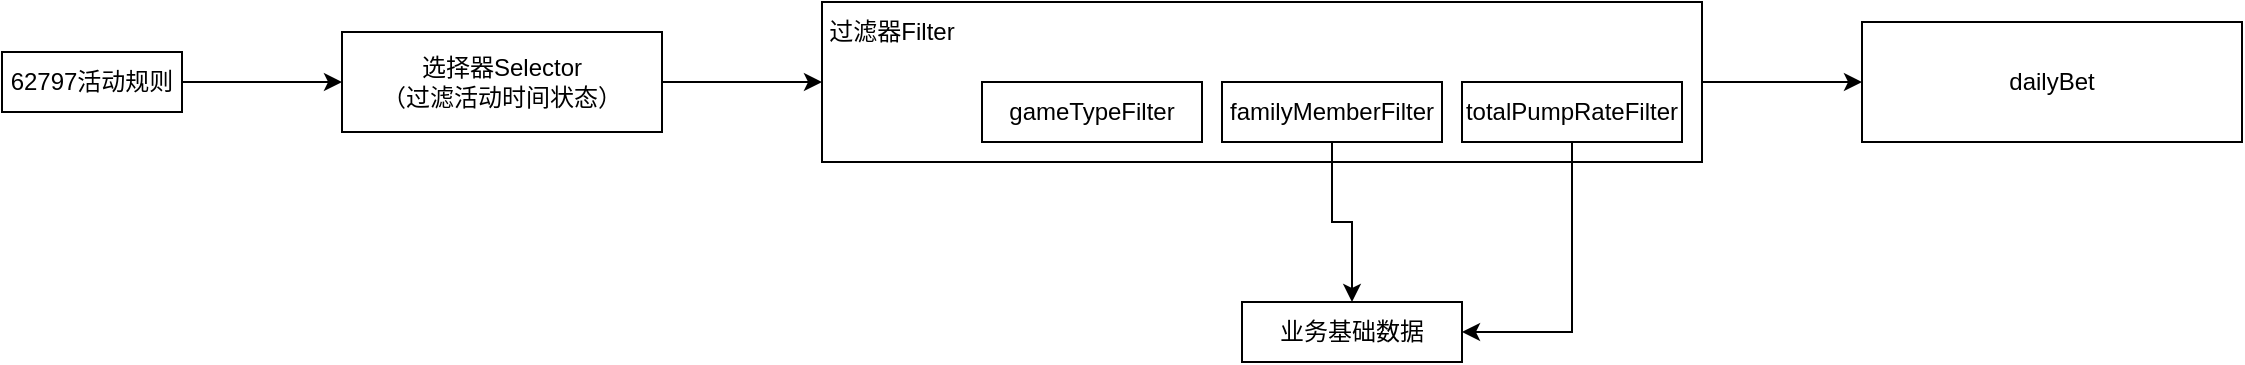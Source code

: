 <mxfile version="21.6.6" type="github">
  <diagram name="第 1 页" id="xfPMHSN2pqAAnrB9GJBP">
    <mxGraphModel dx="1396" dy="893" grid="1" gridSize="10" guides="1" tooltips="1" connect="1" arrows="1" fold="1" page="1" pageScale="1" pageWidth="827" pageHeight="1169" math="0" shadow="0">
      <root>
        <mxCell id="0" />
        <mxCell id="1" parent="0" />
        <mxCell id="DXMq6NsEl37ua_WnOo-x-3" value="" style="edgeStyle=orthogonalEdgeStyle;rounded=0;orthogonalLoop=1;jettySize=auto;html=1;" edge="1" parent="1" source="DXMq6NsEl37ua_WnOo-x-1" target="DXMq6NsEl37ua_WnOo-x-2">
          <mxGeometry relative="1" as="geometry" />
        </mxCell>
        <mxCell id="DXMq6NsEl37ua_WnOo-x-1" value="62797活动规则" style="rounded=0;whiteSpace=wrap;html=1;" vertex="1" parent="1">
          <mxGeometry x="20" y="225" width="90" height="30" as="geometry" />
        </mxCell>
        <mxCell id="DXMq6NsEl37ua_WnOo-x-5" value="" style="edgeStyle=orthogonalEdgeStyle;rounded=0;orthogonalLoop=1;jettySize=auto;html=1;" edge="1" parent="1" source="DXMq6NsEl37ua_WnOo-x-2" target="DXMq6NsEl37ua_WnOo-x-4">
          <mxGeometry relative="1" as="geometry" />
        </mxCell>
        <mxCell id="DXMq6NsEl37ua_WnOo-x-2" value="选择器Selector&lt;br&gt;（过滤活动时间状态）" style="rounded=0;whiteSpace=wrap;html=1;" vertex="1" parent="1">
          <mxGeometry x="190" y="215" width="160" height="50" as="geometry" />
        </mxCell>
        <mxCell id="DXMq6NsEl37ua_WnOo-x-16" value="" style="edgeStyle=orthogonalEdgeStyle;rounded=0;orthogonalLoop=1;jettySize=auto;html=1;" edge="1" parent="1" source="DXMq6NsEl37ua_WnOo-x-4" target="DXMq6NsEl37ua_WnOo-x-15">
          <mxGeometry relative="1" as="geometry" />
        </mxCell>
        <mxCell id="DXMq6NsEl37ua_WnOo-x-4" value="" style="rounded=0;whiteSpace=wrap;html=1;" vertex="1" parent="1">
          <mxGeometry x="430" y="200" width="440" height="80" as="geometry" />
        </mxCell>
        <mxCell id="DXMq6NsEl37ua_WnOo-x-6" value="gameTypeFilter" style="rounded=0;whiteSpace=wrap;html=1;" vertex="1" parent="1">
          <mxGeometry x="510" y="240" width="110" height="30" as="geometry" />
        </mxCell>
        <mxCell id="DXMq6NsEl37ua_WnOo-x-10" value="" style="edgeStyle=orthogonalEdgeStyle;rounded=0;orthogonalLoop=1;jettySize=auto;html=1;" edge="1" parent="1" source="DXMq6NsEl37ua_WnOo-x-8" target="DXMq6NsEl37ua_WnOo-x-9">
          <mxGeometry relative="1" as="geometry" />
        </mxCell>
        <mxCell id="DXMq6NsEl37ua_WnOo-x-8" value="familyMemberFilter" style="rounded=0;whiteSpace=wrap;html=1;" vertex="1" parent="1">
          <mxGeometry x="630" y="240" width="110" height="30" as="geometry" />
        </mxCell>
        <mxCell id="DXMq6NsEl37ua_WnOo-x-9" value="业务基础数据" style="rounded=0;whiteSpace=wrap;html=1;" vertex="1" parent="1">
          <mxGeometry x="640" y="350" width="110" height="30" as="geometry" />
        </mxCell>
        <mxCell id="DXMq6NsEl37ua_WnOo-x-12" style="edgeStyle=orthogonalEdgeStyle;rounded=0;orthogonalLoop=1;jettySize=auto;html=1;entryX=1;entryY=0.5;entryDx=0;entryDy=0;" edge="1" parent="1" source="DXMq6NsEl37ua_WnOo-x-11" target="DXMq6NsEl37ua_WnOo-x-9">
          <mxGeometry relative="1" as="geometry" />
        </mxCell>
        <mxCell id="DXMq6NsEl37ua_WnOo-x-11" value="totalPumpRateFilter" style="rounded=0;whiteSpace=wrap;html=1;" vertex="1" parent="1">
          <mxGeometry x="750" y="240" width="110" height="30" as="geometry" />
        </mxCell>
        <mxCell id="DXMq6NsEl37ua_WnOo-x-14" value="过滤器Filter" style="text;strokeColor=none;align=center;fillColor=none;html=1;verticalAlign=middle;whiteSpace=wrap;rounded=0;" vertex="1" parent="1">
          <mxGeometry x="430" y="200" width="70" height="30" as="geometry" />
        </mxCell>
        <mxCell id="DXMq6NsEl37ua_WnOo-x-15" value="dailyBet" style="rounded=0;whiteSpace=wrap;html=1;" vertex="1" parent="1">
          <mxGeometry x="950" y="210" width="190" height="60" as="geometry" />
        </mxCell>
      </root>
    </mxGraphModel>
  </diagram>
</mxfile>
